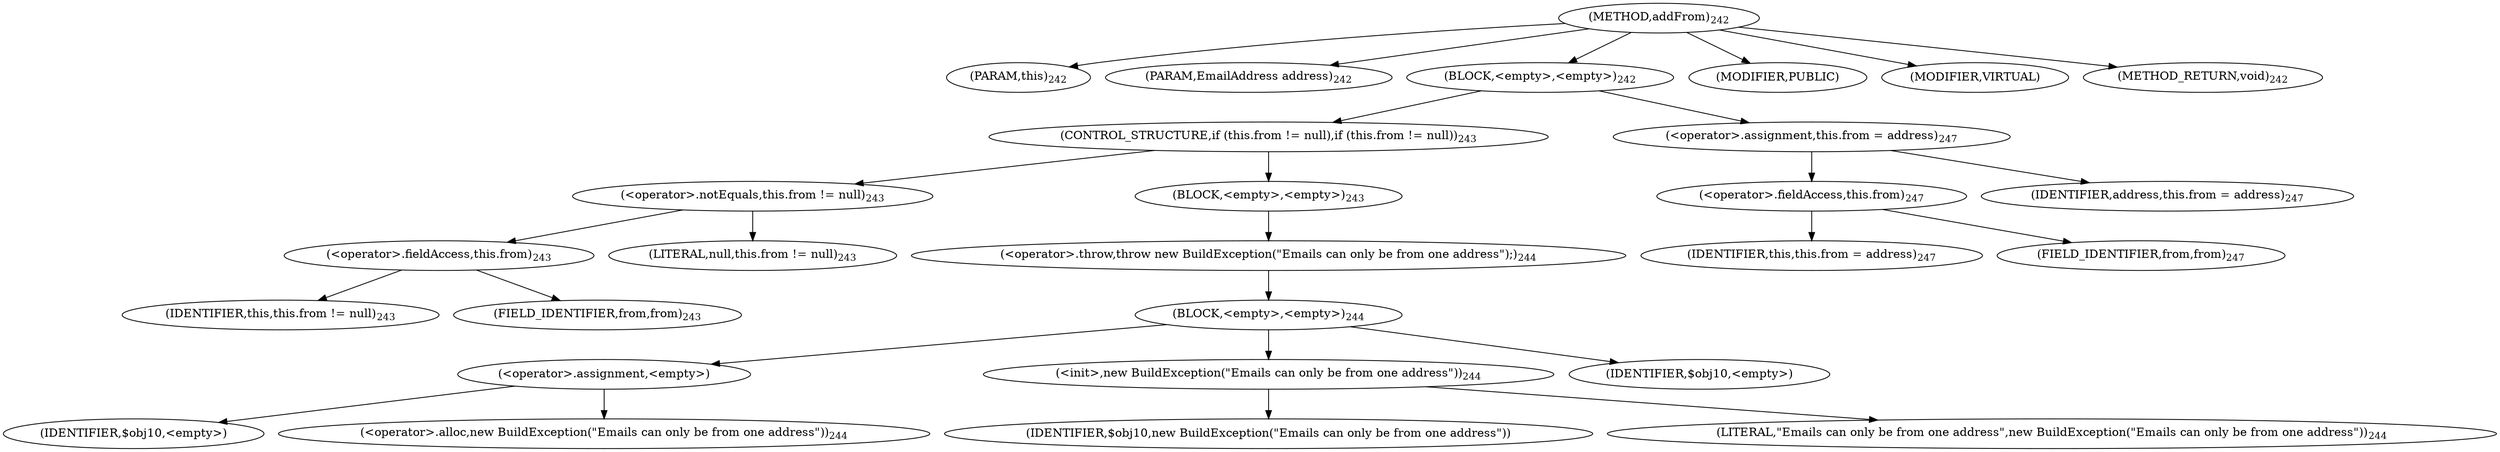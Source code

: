 digraph "addFrom" {  
"312" [label = <(METHOD,addFrom)<SUB>242</SUB>> ]
"30" [label = <(PARAM,this)<SUB>242</SUB>> ]
"313" [label = <(PARAM,EmailAddress address)<SUB>242</SUB>> ]
"314" [label = <(BLOCK,&lt;empty&gt;,&lt;empty&gt;)<SUB>242</SUB>> ]
"315" [label = <(CONTROL_STRUCTURE,if (this.from != null),if (this.from != null))<SUB>243</SUB>> ]
"316" [label = <(&lt;operator&gt;.notEquals,this.from != null)<SUB>243</SUB>> ]
"317" [label = <(&lt;operator&gt;.fieldAccess,this.from)<SUB>243</SUB>> ]
"29" [label = <(IDENTIFIER,this,this.from != null)<SUB>243</SUB>> ]
"318" [label = <(FIELD_IDENTIFIER,from,from)<SUB>243</SUB>> ]
"319" [label = <(LITERAL,null,this.from != null)<SUB>243</SUB>> ]
"320" [label = <(BLOCK,&lt;empty&gt;,&lt;empty&gt;)<SUB>243</SUB>> ]
"321" [label = <(&lt;operator&gt;.throw,throw new BuildException(&quot;Emails can only be from one address&quot;);)<SUB>244</SUB>> ]
"322" [label = <(BLOCK,&lt;empty&gt;,&lt;empty&gt;)<SUB>244</SUB>> ]
"323" [label = <(&lt;operator&gt;.assignment,&lt;empty&gt;)> ]
"324" [label = <(IDENTIFIER,$obj10,&lt;empty&gt;)> ]
"325" [label = <(&lt;operator&gt;.alloc,new BuildException(&quot;Emails can only be from one address&quot;))<SUB>244</SUB>> ]
"326" [label = <(&lt;init&gt;,new BuildException(&quot;Emails can only be from one address&quot;))<SUB>244</SUB>> ]
"327" [label = <(IDENTIFIER,$obj10,new BuildException(&quot;Emails can only be from one address&quot;))> ]
"328" [label = <(LITERAL,&quot;Emails can only be from one address&quot;,new BuildException(&quot;Emails can only be from one address&quot;))<SUB>244</SUB>> ]
"329" [label = <(IDENTIFIER,$obj10,&lt;empty&gt;)> ]
"330" [label = <(&lt;operator&gt;.assignment,this.from = address)<SUB>247</SUB>> ]
"331" [label = <(&lt;operator&gt;.fieldAccess,this.from)<SUB>247</SUB>> ]
"31" [label = <(IDENTIFIER,this,this.from = address)<SUB>247</SUB>> ]
"332" [label = <(FIELD_IDENTIFIER,from,from)<SUB>247</SUB>> ]
"333" [label = <(IDENTIFIER,address,this.from = address)<SUB>247</SUB>> ]
"334" [label = <(MODIFIER,PUBLIC)> ]
"335" [label = <(MODIFIER,VIRTUAL)> ]
"336" [label = <(METHOD_RETURN,void)<SUB>242</SUB>> ]
  "312" -> "30" 
  "312" -> "313" 
  "312" -> "314" 
  "312" -> "334" 
  "312" -> "335" 
  "312" -> "336" 
  "314" -> "315" 
  "314" -> "330" 
  "315" -> "316" 
  "315" -> "320" 
  "316" -> "317" 
  "316" -> "319" 
  "317" -> "29" 
  "317" -> "318" 
  "320" -> "321" 
  "321" -> "322" 
  "322" -> "323" 
  "322" -> "326" 
  "322" -> "329" 
  "323" -> "324" 
  "323" -> "325" 
  "326" -> "327" 
  "326" -> "328" 
  "330" -> "331" 
  "330" -> "333" 
  "331" -> "31" 
  "331" -> "332" 
}
